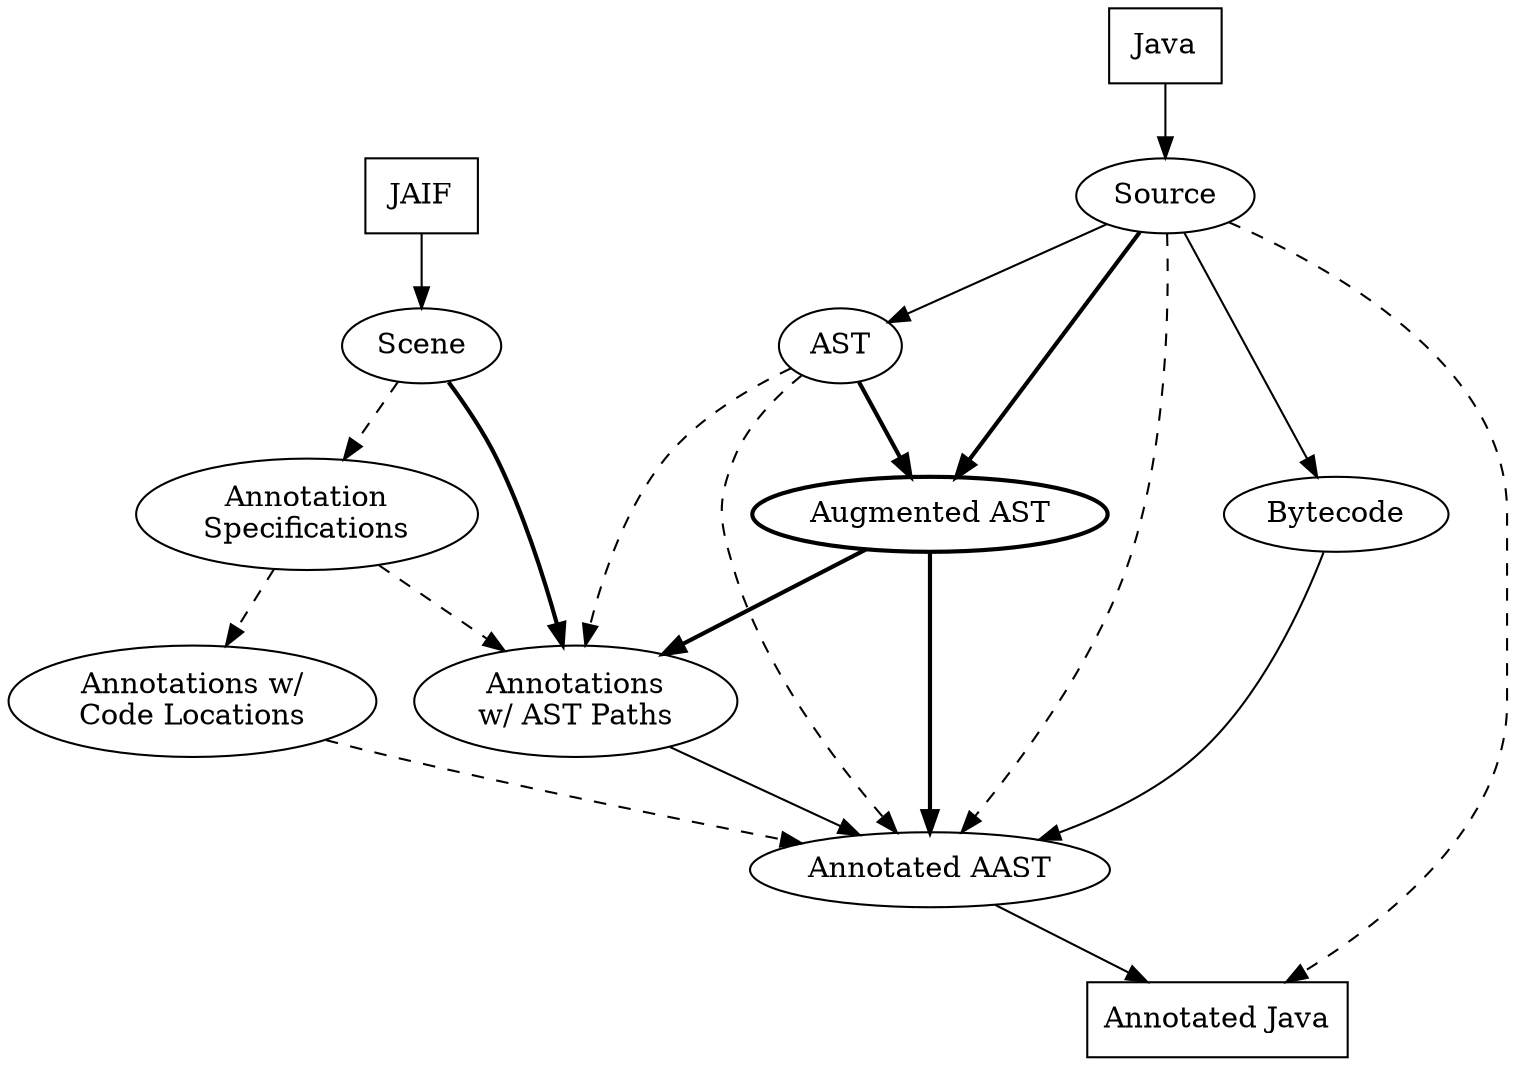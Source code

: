 strict digraph {
JAIF [shape=box]
Java [shape=box]
"Annotated Java" [shape=box]
"Augmented AST" [style=bold]
Source [constraint=false]
JAIF -> Scene
Scene -> "Annotations\nw/ AST Paths" [style=bold]
Java -> Source
Source -> AST
AST -> "Augmented AST" [style=bold]
Source -> "Augmented AST" [style=bold]
"Augmented AST" -> "Annotated AAST" [style=bold]
"Augmented AST" -> "Annotations\nw/ AST Paths" [style=bold]
"Annotation\nSpecifications" -> "Annotations\nw/ AST Paths" [style=dashed]
"Annotation\nSpecifications" -> "Annotations w/\nCode Locations" [style=dashed]
"Annotations\nw/ AST Paths" -> "Annotated AAST"
"Annotated AAST" -> "Annotated Java"
Source -> Bytecode
Bytecode -> "Annotated AAST"
Source -> "Annotated AAST" [style=dashed]
Source -> "Annotated Java" [style=dashed]
AST -> "Annotated AAST" [style=dashed]
AST -> "Annotations\nw/ AST Paths" [style=dashed]
"Annotations w/\nCode Locations" -> "Annotated AAST" [style=dashed]
Scene -> "Annotation\nSpecifications" [style=dashed]
}

